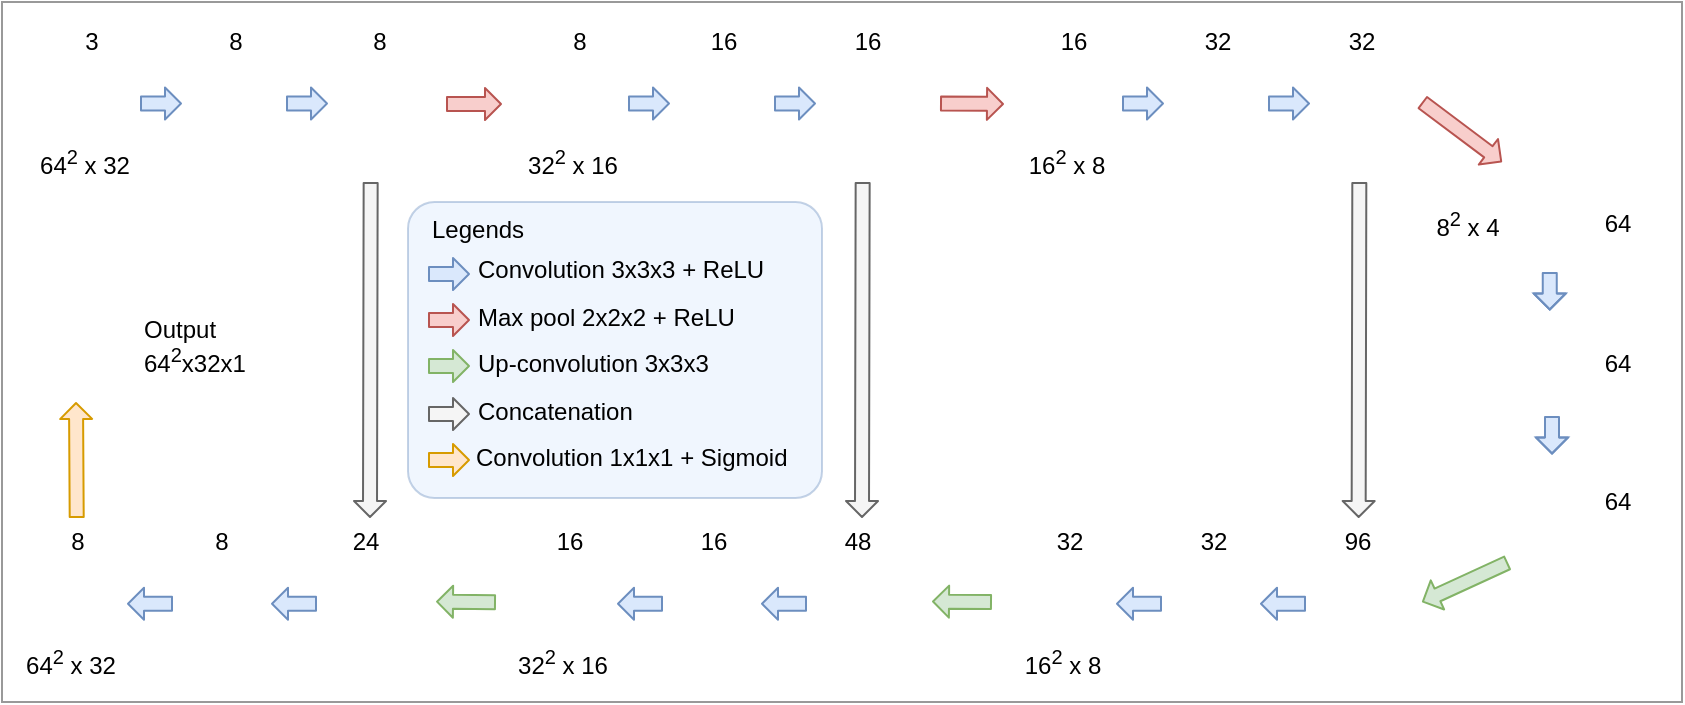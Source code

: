 <mxfile version="12.5.4" type="github"><diagram id="uk0_wyE1xXue0yGRrJO2" name="Page-1"><mxGraphModel dx="1091" dy="574" grid="1" gridSize="10" guides="1" tooltips="1" connect="1" arrows="1" fold="1" page="1" pageScale="1" pageWidth="850" pageHeight="1100" math="0" shadow="0"><root><mxCell id="0"/><mxCell id="1" parent="0"/><mxCell id="M9ZfS2S1-SAI0km-QN79-173" value="" style="rounded=0;whiteSpace=wrap;html=1;opacity=40;align=left;" vertex="1" parent="1"><mxGeometry x="30" y="50" width="840" height="350" as="geometry"/></mxCell><mxCell id="M9ZfS2S1-SAI0km-QN79-166" value="" style="rounded=1;whiteSpace=wrap;html=1;align=left;arcSize=9;fillColor=#dae8fc;strokeColor=#6c8ebf;opacity=40;" vertex="1" parent="1"><mxGeometry x="233" y="150" width="207" height="148" as="geometry"/></mxCell><mxCell id="M9ZfS2S1-SAI0km-QN79-8" value="" style="group" vertex="1" connectable="0" parent="1"><mxGeometry x="37" y="60" width="69" height="80" as="geometry"/></mxCell><mxCell id="M9ZfS2S1-SAI0km-QN79-2" value="" style="shape=image;html=1;verticalAlign=top;verticalLabelPosition=bottom;labelBackgroundColor=#ffffff;imageAspect=0;aspect=fixed;image=https://cdn1.iconfinder.com/data/icons/Momentum_MatteEntireSet/32/cube.png" vertex="1" parent="M9ZfS2S1-SAI0km-QN79-8"><mxGeometry x="16" y="20" width="42" height="42" as="geometry"/></mxCell><mxCell id="M9ZfS2S1-SAI0km-QN79-6" value="64&lt;sup&gt;2&lt;/sup&gt; x 32" style="text;html=1;strokeColor=none;fillColor=none;align=center;verticalAlign=middle;whiteSpace=wrap;rounded=0;" vertex="1" parent="M9ZfS2S1-SAI0km-QN79-8"><mxGeometry y="60" width="69" height="20" as="geometry"/></mxCell><mxCell id="M9ZfS2S1-SAI0km-QN79-7" value="3" style="text;html=1;strokeColor=none;fillColor=none;align=center;verticalAlign=middle;whiteSpace=wrap;rounded=0;" vertex="1" parent="M9ZfS2S1-SAI0km-QN79-8"><mxGeometry x="18" width="40" height="20" as="geometry"/></mxCell><mxCell id="M9ZfS2S1-SAI0km-QN79-9" value="" style="group" vertex="1" connectable="0" parent="1"><mxGeometry x="109" y="60" width="69" height="80" as="geometry"/></mxCell><mxCell id="M9ZfS2S1-SAI0km-QN79-10" value="" style="shape=image;html=1;verticalAlign=top;verticalLabelPosition=bottom;labelBackgroundColor=#ffffff;imageAspect=0;aspect=fixed;image=https://cdn1.iconfinder.com/data/icons/Momentum_MatteEntireSet/32/cube.png" vertex="1" parent="M9ZfS2S1-SAI0km-QN79-9"><mxGeometry x="16" y="20" width="42" height="42" as="geometry"/></mxCell><mxCell id="M9ZfS2S1-SAI0km-QN79-12" value="8" style="text;html=1;strokeColor=none;fillColor=none;align=center;verticalAlign=middle;whiteSpace=wrap;rounded=0;" vertex="1" parent="M9ZfS2S1-SAI0km-QN79-9"><mxGeometry x="18" width="40" height="20" as="geometry"/></mxCell><mxCell id="M9ZfS2S1-SAI0km-QN79-13" value="" style="group" vertex="1" connectable="0" parent="1"><mxGeometry x="181" y="60" width="69" height="80" as="geometry"/></mxCell><mxCell id="M9ZfS2S1-SAI0km-QN79-14" value="" style="shape=image;html=1;verticalAlign=top;verticalLabelPosition=bottom;labelBackgroundColor=#ffffff;imageAspect=0;aspect=fixed;image=https://cdn1.iconfinder.com/data/icons/Momentum_MatteEntireSet/32/cube.png" vertex="1" parent="M9ZfS2S1-SAI0km-QN79-13"><mxGeometry x="16" y="20" width="42" height="42" as="geometry"/></mxCell><mxCell id="M9ZfS2S1-SAI0km-QN79-15" value="8" style="text;html=1;strokeColor=none;fillColor=none;align=center;verticalAlign=middle;whiteSpace=wrap;rounded=0;" vertex="1" parent="M9ZfS2S1-SAI0km-QN79-13"><mxGeometry x="18" width="40" height="20" as="geometry"/></mxCell><mxCell id="M9ZfS2S1-SAI0km-QN79-106" value="" style="shape=flexArrow;endArrow=classic;html=1;endWidth=8;endSize=2.335;width=7;fillColor=#dae8fc;strokeColor=#6c8ebf;" edge="1" parent="M9ZfS2S1-SAI0km-QN79-13"><mxGeometry width="50" height="50" relative="1" as="geometry"><mxPoint x="-9" y="40.75" as="sourcePoint"/><mxPoint x="12" y="40.75" as="targetPoint"/></mxGeometry></mxCell><mxCell id="M9ZfS2S1-SAI0km-QN79-56" value="" style="group" vertex="1" connectable="0" parent="1"><mxGeometry x="30" y="310" width="69" height="80" as="geometry"/></mxCell><mxCell id="M9ZfS2S1-SAI0km-QN79-57" value="" style="shape=image;html=1;verticalAlign=top;verticalLabelPosition=bottom;labelBackgroundColor=#ffffff;imageAspect=0;aspect=fixed;image=https://cdn1.iconfinder.com/data/icons/Momentum_MatteEntireSet/32/cube.png" vertex="1" parent="M9ZfS2S1-SAI0km-QN79-56"><mxGeometry x="16" y="20" width="42" height="42" as="geometry"/></mxCell><mxCell id="M9ZfS2S1-SAI0km-QN79-58" value="64&lt;sup&gt;2&lt;/sup&gt; x 32" style="text;html=1;strokeColor=none;fillColor=none;align=center;verticalAlign=middle;whiteSpace=wrap;rounded=0;" vertex="1" parent="M9ZfS2S1-SAI0km-QN79-56"><mxGeometry y="60" width="69" height="20" as="geometry"/></mxCell><mxCell id="M9ZfS2S1-SAI0km-QN79-59" value="8" style="text;html=1;strokeColor=none;fillColor=none;align=center;verticalAlign=middle;whiteSpace=wrap;rounded=0;" vertex="1" parent="M9ZfS2S1-SAI0km-QN79-56"><mxGeometry x="18" width="40" height="20" as="geometry"/></mxCell><mxCell id="M9ZfS2S1-SAI0km-QN79-60" value="" style="group" vertex="1" connectable="0" parent="1"><mxGeometry x="102" y="310" width="69" height="80" as="geometry"/></mxCell><mxCell id="M9ZfS2S1-SAI0km-QN79-61" value="" style="shape=image;html=1;verticalAlign=top;verticalLabelPosition=bottom;labelBackgroundColor=#ffffff;imageAspect=0;aspect=fixed;image=https://cdn1.iconfinder.com/data/icons/Momentum_MatteEntireSet/32/cube.png" vertex="1" parent="M9ZfS2S1-SAI0km-QN79-60"><mxGeometry x="16" y="20" width="42" height="42" as="geometry"/></mxCell><mxCell id="M9ZfS2S1-SAI0km-QN79-62" value="8" style="text;html=1;strokeColor=none;fillColor=none;align=center;verticalAlign=middle;whiteSpace=wrap;rounded=0;" vertex="1" parent="M9ZfS2S1-SAI0km-QN79-60"><mxGeometry x="18" width="40" height="20" as="geometry"/></mxCell><mxCell id="M9ZfS2S1-SAI0km-QN79-147" value="" style="shape=flexArrow;endArrow=classic;html=1;endWidth=8;endSize=2.335;width=7;fillColor=#dae8fc;strokeColor=#6c8ebf;" edge="1" parent="M9ZfS2S1-SAI0km-QN79-60"><mxGeometry width="50" height="50" relative="1" as="geometry"><mxPoint x="13.5" y="40.88" as="sourcePoint"/><mxPoint x="-9.5" y="40.88" as="targetPoint"/></mxGeometry></mxCell><mxCell id="M9ZfS2S1-SAI0km-QN79-148" value="" style="shape=flexArrow;endArrow=classic;html=1;endWidth=8;endSize=2.335;width=7;fillColor=#dae8fc;strokeColor=#6c8ebf;" edge="1" parent="M9ZfS2S1-SAI0km-QN79-60"><mxGeometry width="50" height="50" relative="1" as="geometry"><mxPoint x="85.5" y="40.88" as="sourcePoint"/><mxPoint x="62.5" y="40.88" as="targetPoint"/></mxGeometry></mxCell><mxCell id="M9ZfS2S1-SAI0km-QN79-63" value="" style="group" vertex="1" connectable="0" parent="1"><mxGeometry x="174" y="310" width="69" height="80" as="geometry"/></mxCell><mxCell id="M9ZfS2S1-SAI0km-QN79-64" value="" style="shape=image;html=1;verticalAlign=top;verticalLabelPosition=bottom;labelBackgroundColor=#ffffff;imageAspect=0;aspect=fixed;image=https://cdn1.iconfinder.com/data/icons/Momentum_MatteEntireSet/32/cube.png" vertex="1" parent="M9ZfS2S1-SAI0km-QN79-63"><mxGeometry x="16" y="20" width="42" height="42" as="geometry"/></mxCell><mxCell id="M9ZfS2S1-SAI0km-QN79-65" value="24" style="text;html=1;strokeColor=none;fillColor=none;align=center;verticalAlign=middle;whiteSpace=wrap;rounded=0;" vertex="1" parent="M9ZfS2S1-SAI0km-QN79-63"><mxGeometry x="18" width="40" height="20" as="geometry"/></mxCell><mxCell id="M9ZfS2S1-SAI0km-QN79-66" value="" style="group" vertex="1" connectable="0" parent="1"><mxGeometry x="276" y="310" width="69" height="80" as="geometry"/></mxCell><mxCell id="M9ZfS2S1-SAI0km-QN79-67" value="" style="shape=image;html=1;verticalAlign=top;verticalLabelPosition=bottom;labelBackgroundColor=#ffffff;imageAspect=0;aspect=fixed;image=https://cdn1.iconfinder.com/data/icons/Momentum_MatteEntireSet/32/cube.png" vertex="1" parent="M9ZfS2S1-SAI0km-QN79-66"><mxGeometry x="16" y="20" width="42" height="42" as="geometry"/></mxCell><mxCell id="M9ZfS2S1-SAI0km-QN79-68" value="32&lt;sup&gt;2&lt;/sup&gt; x 16" style="text;html=1;strokeColor=none;fillColor=none;align=center;verticalAlign=middle;whiteSpace=wrap;rounded=0;" vertex="1" parent="M9ZfS2S1-SAI0km-QN79-66"><mxGeometry y="60" width="69" height="20" as="geometry"/></mxCell><mxCell id="M9ZfS2S1-SAI0km-QN79-69" value="16" style="text;html=1;strokeColor=none;fillColor=none;align=center;verticalAlign=middle;whiteSpace=wrap;rounded=0;" vertex="1" parent="M9ZfS2S1-SAI0km-QN79-66"><mxGeometry x="18" width="40" height="20" as="geometry"/></mxCell><mxCell id="M9ZfS2S1-SAI0km-QN79-70" value="" style="group" vertex="1" connectable="0" parent="1"><mxGeometry x="348" y="310" width="69" height="80" as="geometry"/></mxCell><mxCell id="M9ZfS2S1-SAI0km-QN79-71" value="" style="shape=image;html=1;verticalAlign=top;verticalLabelPosition=bottom;labelBackgroundColor=#ffffff;imageAspect=0;aspect=fixed;image=https://cdn1.iconfinder.com/data/icons/Momentum_MatteEntireSet/32/cube.png" vertex="1" parent="M9ZfS2S1-SAI0km-QN79-70"><mxGeometry x="16" y="20" width="42" height="42" as="geometry"/></mxCell><mxCell id="M9ZfS2S1-SAI0km-QN79-72" value="16" style="text;html=1;strokeColor=none;fillColor=none;align=center;verticalAlign=middle;whiteSpace=wrap;rounded=0;" vertex="1" parent="M9ZfS2S1-SAI0km-QN79-70"><mxGeometry x="18" width="40" height="20" as="geometry"/></mxCell><mxCell id="M9ZfS2S1-SAI0km-QN79-146" value="" style="shape=flexArrow;endArrow=classic;html=1;endWidth=8;endSize=2.335;width=7;fillColor=#dae8fc;strokeColor=#6c8ebf;" edge="1" parent="M9ZfS2S1-SAI0km-QN79-70"><mxGeometry width="50" height="50" relative="1" as="geometry"><mxPoint x="84.5" y="40.88" as="sourcePoint"/><mxPoint x="61.5" y="40.88" as="targetPoint"/></mxGeometry></mxCell><mxCell id="M9ZfS2S1-SAI0km-QN79-142" value="" style="shape=flexArrow;endArrow=classic;html=1;endWidth=8;endSize=2.335;width=7;fillColor=#dae8fc;strokeColor=#6c8ebf;" edge="1" parent="M9ZfS2S1-SAI0km-QN79-70"><mxGeometry width="50" height="50" relative="1" as="geometry"><mxPoint x="12.5" y="40.88" as="sourcePoint"/><mxPoint x="-10.5" y="40.88" as="targetPoint"/></mxGeometry></mxCell><mxCell id="M9ZfS2S1-SAI0km-QN79-73" value="" style="group" vertex="1" connectable="0" parent="1"><mxGeometry x="420" y="310" width="69" height="80" as="geometry"/></mxCell><mxCell id="M9ZfS2S1-SAI0km-QN79-74" value="" style="shape=image;html=1;verticalAlign=top;verticalLabelPosition=bottom;labelBackgroundColor=#ffffff;imageAspect=0;aspect=fixed;image=https://cdn1.iconfinder.com/data/icons/Momentum_MatteEntireSet/32/cube.png" vertex="1" parent="M9ZfS2S1-SAI0km-QN79-73"><mxGeometry x="16" y="20" width="42" height="42" as="geometry"/></mxCell><mxCell id="M9ZfS2S1-SAI0km-QN79-75" value="48" style="text;html=1;strokeColor=none;fillColor=none;align=center;verticalAlign=middle;whiteSpace=wrap;rounded=0;" vertex="1" parent="M9ZfS2S1-SAI0km-QN79-73"><mxGeometry x="18" width="40" height="20" as="geometry"/></mxCell><mxCell id="M9ZfS2S1-SAI0km-QN79-76" value="" style="group" vertex="1" connectable="0" parent="1"><mxGeometry x="526" y="310" width="69" height="80" as="geometry"/></mxCell><mxCell id="M9ZfS2S1-SAI0km-QN79-77" value="" style="shape=image;html=1;verticalAlign=top;verticalLabelPosition=bottom;labelBackgroundColor=#ffffff;imageAspect=0;aspect=fixed;image=https://cdn1.iconfinder.com/data/icons/Momentum_MatteEntireSet/32/cube.png" vertex="1" parent="M9ZfS2S1-SAI0km-QN79-76"><mxGeometry x="16" y="20" width="42" height="42" as="geometry"/></mxCell><mxCell id="M9ZfS2S1-SAI0km-QN79-78" value="16&lt;sup&gt;2&lt;/sup&gt; x 8" style="text;html=1;strokeColor=none;fillColor=none;align=center;verticalAlign=middle;whiteSpace=wrap;rounded=0;" vertex="1" parent="M9ZfS2S1-SAI0km-QN79-76"><mxGeometry y="60" width="69" height="20" as="geometry"/></mxCell><mxCell id="M9ZfS2S1-SAI0km-QN79-79" value="32" style="text;html=1;strokeColor=none;fillColor=none;align=center;verticalAlign=middle;whiteSpace=wrap;rounded=0;" vertex="1" parent="M9ZfS2S1-SAI0km-QN79-76"><mxGeometry x="18" width="40" height="20" as="geometry"/></mxCell><mxCell id="M9ZfS2S1-SAI0km-QN79-80" value="" style="group" vertex="1" connectable="0" parent="1"><mxGeometry x="598" y="310" width="69" height="80" as="geometry"/></mxCell><mxCell id="M9ZfS2S1-SAI0km-QN79-81" value="" style="shape=image;html=1;verticalAlign=top;verticalLabelPosition=bottom;labelBackgroundColor=#ffffff;imageAspect=0;aspect=fixed;image=https://cdn1.iconfinder.com/data/icons/Momentum_MatteEntireSet/32/cube.png" vertex="1" parent="M9ZfS2S1-SAI0km-QN79-80"><mxGeometry x="16" y="20" width="42" height="42" as="geometry"/></mxCell><mxCell id="M9ZfS2S1-SAI0km-QN79-82" value="32" style="text;html=1;strokeColor=none;fillColor=none;align=center;verticalAlign=middle;whiteSpace=wrap;rounded=0;" vertex="1" parent="M9ZfS2S1-SAI0km-QN79-80"><mxGeometry x="18" width="40" height="20" as="geometry"/></mxCell><mxCell id="M9ZfS2S1-SAI0km-QN79-136" value="" style="shape=flexArrow;endArrow=classic;html=1;endWidth=8;endSize=2.335;width=7;fillColor=#dae8fc;strokeColor=#6c8ebf;" edge="1" parent="M9ZfS2S1-SAI0km-QN79-80"><mxGeometry width="50" height="50" relative="1" as="geometry"><mxPoint x="12" y="40.88" as="sourcePoint"/><mxPoint x="-11" y="40.88" as="targetPoint"/></mxGeometry></mxCell><mxCell id="M9ZfS2S1-SAI0km-QN79-83" value="" style="group" vertex="1" connectable="0" parent="1"><mxGeometry x="670" y="310" width="69" height="80" as="geometry"/></mxCell><mxCell id="M9ZfS2S1-SAI0km-QN79-84" value="" style="shape=image;html=1;verticalAlign=top;verticalLabelPosition=bottom;labelBackgroundColor=#ffffff;imageAspect=0;aspect=fixed;image=https://cdn1.iconfinder.com/data/icons/Momentum_MatteEntireSet/32/cube.png" vertex="1" parent="M9ZfS2S1-SAI0km-QN79-83"><mxGeometry x="16" y="20" width="42" height="42" as="geometry"/></mxCell><mxCell id="M9ZfS2S1-SAI0km-QN79-85" value="96" style="text;html=1;strokeColor=none;fillColor=none;align=center;verticalAlign=middle;whiteSpace=wrap;rounded=0;" vertex="1" parent="M9ZfS2S1-SAI0km-QN79-83"><mxGeometry x="18" width="40" height="20" as="geometry"/></mxCell><mxCell id="M9ZfS2S1-SAI0km-QN79-135" value="" style="shape=flexArrow;endArrow=classic;html=1;endWidth=8;endSize=2.335;width=7;fillColor=#dae8fc;strokeColor=#6c8ebf;" edge="1" parent="M9ZfS2S1-SAI0km-QN79-83"><mxGeometry width="50" height="50" relative="1" as="geometry"><mxPoint x="12" y="40.88" as="sourcePoint"/><mxPoint x="-11" y="40.88" as="targetPoint"/></mxGeometry></mxCell><mxCell id="M9ZfS2S1-SAI0km-QN79-96" value="" style="shape=image;html=1;verticalAlign=top;verticalLabelPosition=bottom;labelBackgroundColor=#ffffff;imageAspect=0;aspect=fixed;image=https://cdn1.iconfinder.com/data/icons/Momentum_MatteEntireSet/32/cube.png" vertex="1" parent="1"><mxGeometry x="783" y="140" width="42" height="42" as="geometry"/></mxCell><mxCell id="M9ZfS2S1-SAI0km-QN79-98" value="" style="shape=image;html=1;verticalAlign=top;verticalLabelPosition=bottom;labelBackgroundColor=#ffffff;imageAspect=0;aspect=fixed;image=https://cdn1.iconfinder.com/data/icons/Momentum_MatteEntireSet/32/cube.png" vertex="1" parent="1"><mxGeometry x="783" y="210" width="42" height="42" as="geometry"/></mxCell><mxCell id="M9ZfS2S1-SAI0km-QN79-100" value="" style="shape=image;html=1;verticalAlign=top;verticalLabelPosition=bottom;labelBackgroundColor=#ffffff;imageAspect=0;aspect=fixed;image=https://cdn1.iconfinder.com/data/icons/Momentum_MatteEntireSet/32/cube.png" vertex="1" parent="1"><mxGeometry x="783" y="280" width="42" height="42" as="geometry"/></mxCell><mxCell id="M9ZfS2S1-SAI0km-QN79-102" value="8&lt;sup&gt;2&lt;/sup&gt; x 4" style="text;html=1;strokeColor=none;fillColor=none;align=center;verticalAlign=middle;whiteSpace=wrap;rounded=0;" vertex="1" parent="1"><mxGeometry x="743" y="151" width="40" height="20" as="geometry"/></mxCell><mxCell id="M9ZfS2S1-SAI0km-QN79-103" value="64" style="text;html=1;strokeColor=none;fillColor=none;align=center;verticalAlign=middle;whiteSpace=wrap;rounded=0;" vertex="1" parent="1"><mxGeometry x="818" y="151" width="40" height="20" as="geometry"/></mxCell><mxCell id="M9ZfS2S1-SAI0km-QN79-104" value="64" style="text;html=1;strokeColor=none;fillColor=none;align=center;verticalAlign=middle;whiteSpace=wrap;rounded=0;" vertex="1" parent="1"><mxGeometry x="818" y="221" width="40" height="20" as="geometry"/></mxCell><mxCell id="M9ZfS2S1-SAI0km-QN79-105" value="64" style="text;html=1;strokeColor=none;fillColor=none;align=center;verticalAlign=middle;whiteSpace=wrap;rounded=0;" vertex="1" parent="1"><mxGeometry x="818" y="290" width="40" height="20" as="geometry"/></mxCell><mxCell id="M9ZfS2S1-SAI0km-QN79-107" value="" style="shape=flexArrow;endArrow=classic;html=1;endWidth=8;endSize=2.335;width=7;fillColor=#dae8fc;strokeColor=#6c8ebf;" edge="1" parent="1"><mxGeometry width="50" height="50" relative="1" as="geometry"><mxPoint x="99" y="100.75" as="sourcePoint"/><mxPoint x="120" y="100.75" as="targetPoint"/></mxGeometry></mxCell><mxCell id="M9ZfS2S1-SAI0km-QN79-108" value="" style="shape=flexArrow;endArrow=classic;html=1;endWidth=8;endSize=2.335;width=7;fillColor=#f8cecc;strokeColor=#b85450;" edge="1" parent="1"><mxGeometry width="50" height="50" relative="1" as="geometry"><mxPoint x="252" y="101" as="sourcePoint"/><mxPoint x="280" y="101" as="targetPoint"/></mxGeometry></mxCell><mxCell id="M9ZfS2S1-SAI0km-QN79-109" value="" style="group" vertex="1" connectable="0" parent="1"><mxGeometry x="270" y="60" width="69" height="80" as="geometry"/></mxCell><mxCell id="M9ZfS2S1-SAI0km-QN79-110" value="" style="shape=image;html=1;verticalAlign=top;verticalLabelPosition=bottom;labelBackgroundColor=#ffffff;imageAspect=0;aspect=fixed;image=https://cdn1.iconfinder.com/data/icons/Momentum_MatteEntireSet/32/cube.png" vertex="1" parent="M9ZfS2S1-SAI0km-QN79-109"><mxGeometry x="27" y="20" width="42" height="42" as="geometry"/></mxCell><mxCell id="M9ZfS2S1-SAI0km-QN79-111" value="32&lt;sup&gt;2&lt;/sup&gt; x 16" style="text;html=1;strokeColor=none;fillColor=none;align=center;verticalAlign=middle;whiteSpace=wrap;rounded=0;" vertex="1" parent="M9ZfS2S1-SAI0km-QN79-109"><mxGeometry x="11" y="60" width="69" height="20" as="geometry"/></mxCell><mxCell id="M9ZfS2S1-SAI0km-QN79-112" value="8" style="text;html=1;strokeColor=none;fillColor=none;align=center;verticalAlign=middle;whiteSpace=wrap;rounded=0;" vertex="1" parent="M9ZfS2S1-SAI0km-QN79-109"><mxGeometry x="29" width="40" height="20" as="geometry"/></mxCell><mxCell id="M9ZfS2S1-SAI0km-QN79-113" value="" style="group" vertex="1" connectable="0" parent="1"><mxGeometry x="353" y="60" width="69" height="80" as="geometry"/></mxCell><mxCell id="M9ZfS2S1-SAI0km-QN79-114" value="" style="shape=image;html=1;verticalAlign=top;verticalLabelPosition=bottom;labelBackgroundColor=#ffffff;imageAspect=0;aspect=fixed;image=https://cdn1.iconfinder.com/data/icons/Momentum_MatteEntireSet/32/cube.png" vertex="1" parent="M9ZfS2S1-SAI0km-QN79-113"><mxGeometry x="16" y="20" width="42" height="42" as="geometry"/></mxCell><mxCell id="M9ZfS2S1-SAI0km-QN79-115" value="16" style="text;html=1;strokeColor=none;fillColor=none;align=center;verticalAlign=middle;whiteSpace=wrap;rounded=0;" vertex="1" parent="M9ZfS2S1-SAI0km-QN79-113"><mxGeometry x="18" width="40" height="20" as="geometry"/></mxCell><mxCell id="M9ZfS2S1-SAI0km-QN79-116" value="" style="group" vertex="1" connectable="0" parent="1"><mxGeometry x="425" y="60" width="69" height="80" as="geometry"/></mxCell><mxCell id="M9ZfS2S1-SAI0km-QN79-117" value="" style="shape=image;html=1;verticalAlign=top;verticalLabelPosition=bottom;labelBackgroundColor=#ffffff;imageAspect=0;aspect=fixed;image=https://cdn1.iconfinder.com/data/icons/Momentum_MatteEntireSet/32/cube.png" vertex="1" parent="M9ZfS2S1-SAI0km-QN79-116"><mxGeometry x="16" y="20" width="42" height="42" as="geometry"/></mxCell><mxCell id="M9ZfS2S1-SAI0km-QN79-118" value="16" style="text;html=1;strokeColor=none;fillColor=none;align=center;verticalAlign=middle;whiteSpace=wrap;rounded=0;" vertex="1" parent="M9ZfS2S1-SAI0km-QN79-116"><mxGeometry x="18" width="40" height="20" as="geometry"/></mxCell><mxCell id="M9ZfS2S1-SAI0km-QN79-119" value="" style="shape=flexArrow;endArrow=classic;html=1;endWidth=8;endSize=2.335;width=7;fillColor=#dae8fc;strokeColor=#6c8ebf;" edge="1" parent="M9ZfS2S1-SAI0km-QN79-116"><mxGeometry width="50" height="50" relative="1" as="geometry"><mxPoint x="-9" y="40.75" as="sourcePoint"/><mxPoint x="12" y="40.75" as="targetPoint"/></mxGeometry></mxCell><mxCell id="M9ZfS2S1-SAI0km-QN79-120" value="" style="shape=flexArrow;endArrow=classic;html=1;endWidth=8;endSize=2.335;width=7;fillColor=#dae8fc;strokeColor=#6c8ebf;" edge="1" parent="1"><mxGeometry width="50" height="50" relative="1" as="geometry"><mxPoint x="343" y="100.75" as="sourcePoint"/><mxPoint x="364" y="100.75" as="targetPoint"/></mxGeometry></mxCell><mxCell id="M9ZfS2S1-SAI0km-QN79-121" value="" style="shape=flexArrow;endArrow=classic;html=1;endWidth=8;endSize=2.335;width=7;fillColor=#f8cecc;strokeColor=#b85450;" edge="1" parent="1"><mxGeometry width="50" height="50" relative="1" as="geometry"><mxPoint x="499" y="100.75" as="sourcePoint"/><mxPoint x="531" y="101" as="targetPoint"/></mxGeometry></mxCell><mxCell id="M9ZfS2S1-SAI0km-QN79-122" value="" style="group" vertex="1" connectable="0" parent="1"><mxGeometry x="520" y="60" width="69" height="80" as="geometry"/></mxCell><mxCell id="M9ZfS2S1-SAI0km-QN79-123" value="" style="shape=image;html=1;verticalAlign=top;verticalLabelPosition=bottom;labelBackgroundColor=#ffffff;imageAspect=0;aspect=fixed;image=https://cdn1.iconfinder.com/data/icons/Momentum_MatteEntireSet/32/cube.png" vertex="1" parent="M9ZfS2S1-SAI0km-QN79-122"><mxGeometry x="24" y="20" width="42" height="42" as="geometry"/></mxCell><mxCell id="M9ZfS2S1-SAI0km-QN79-124" value="16&lt;sup&gt;2&lt;/sup&gt; x 8" style="text;html=1;strokeColor=none;fillColor=none;align=center;verticalAlign=middle;whiteSpace=wrap;rounded=0;" vertex="1" parent="M9ZfS2S1-SAI0km-QN79-122"><mxGeometry x="8" y="60" width="69" height="20" as="geometry"/></mxCell><mxCell id="M9ZfS2S1-SAI0km-QN79-125" value="16" style="text;html=1;strokeColor=none;fillColor=none;align=center;verticalAlign=middle;whiteSpace=wrap;rounded=0;" vertex="1" parent="M9ZfS2S1-SAI0km-QN79-122"><mxGeometry x="26" width="40" height="20" as="geometry"/></mxCell><mxCell id="M9ZfS2S1-SAI0km-QN79-126" value="" style="group" vertex="1" connectable="0" parent="1"><mxGeometry x="600" y="60" width="69" height="80" as="geometry"/></mxCell><mxCell id="M9ZfS2S1-SAI0km-QN79-127" value="" style="shape=image;html=1;verticalAlign=top;verticalLabelPosition=bottom;labelBackgroundColor=#ffffff;imageAspect=0;aspect=fixed;image=https://cdn1.iconfinder.com/data/icons/Momentum_MatteEntireSet/32/cube.png" vertex="1" parent="M9ZfS2S1-SAI0km-QN79-126"><mxGeometry x="16" y="20" width="42" height="42" as="geometry"/></mxCell><mxCell id="M9ZfS2S1-SAI0km-QN79-128" value="32" style="text;html=1;strokeColor=none;fillColor=none;align=center;verticalAlign=middle;whiteSpace=wrap;rounded=0;" vertex="1" parent="M9ZfS2S1-SAI0km-QN79-126"><mxGeometry x="18" width="40" height="20" as="geometry"/></mxCell><mxCell id="M9ZfS2S1-SAI0km-QN79-129" value="" style="group" vertex="1" connectable="0" parent="1"><mxGeometry x="664" y="60" width="69" height="80" as="geometry"/></mxCell><mxCell id="M9ZfS2S1-SAI0km-QN79-130" value="" style="shape=image;html=1;verticalAlign=top;verticalLabelPosition=bottom;labelBackgroundColor=#ffffff;imageAspect=0;aspect=fixed;image=https://cdn1.iconfinder.com/data/icons/Momentum_MatteEntireSet/32/cube.png" vertex="1" parent="M9ZfS2S1-SAI0km-QN79-129"><mxGeometry x="24" y="20" width="42" height="42" as="geometry"/></mxCell><mxCell id="M9ZfS2S1-SAI0km-QN79-131" value="32" style="text;html=1;strokeColor=none;fillColor=none;align=center;verticalAlign=middle;whiteSpace=wrap;rounded=0;" vertex="1" parent="M9ZfS2S1-SAI0km-QN79-129"><mxGeometry x="26" width="40" height="20" as="geometry"/></mxCell><mxCell id="M9ZfS2S1-SAI0km-QN79-132" value="" style="shape=flexArrow;endArrow=classic;html=1;endWidth=8;endSize=2.335;width=7;fillColor=#dae8fc;strokeColor=#6c8ebf;" edge="1" parent="M9ZfS2S1-SAI0km-QN79-129"><mxGeometry width="50" height="50" relative="1" as="geometry"><mxPoint x="-1" y="40.75" as="sourcePoint"/><mxPoint x="20" y="40.75" as="targetPoint"/></mxGeometry></mxCell><mxCell id="M9ZfS2S1-SAI0km-QN79-133" value="" style="shape=flexArrow;endArrow=classic;html=1;endWidth=8;endSize=2.335;width=7;fillColor=#dae8fc;strokeColor=#6c8ebf;" edge="1" parent="1"><mxGeometry width="50" height="50" relative="1" as="geometry"><mxPoint x="590" y="100.75" as="sourcePoint"/><mxPoint x="611" y="100.75" as="targetPoint"/></mxGeometry></mxCell><mxCell id="M9ZfS2S1-SAI0km-QN79-134" value="" style="shape=flexArrow;endArrow=classic;html=1;endWidth=8;endSize=2.335;width=7;fillColor=#f8cecc;strokeColor=#b85450;" edge="1" parent="1"><mxGeometry width="50" height="50" relative="1" as="geometry"><mxPoint x="740" y="100" as="sourcePoint"/><mxPoint x="780" y="130" as="targetPoint"/></mxGeometry></mxCell><mxCell id="M9ZfS2S1-SAI0km-QN79-137" value="" style="shape=flexArrow;endArrow=classic;html=1;endWidth=8;endSize=2.335;width=7;fillColor=#d5e8d4;strokeColor=#82b366;" edge="1" parent="1"><mxGeometry width="50" height="50" relative="1" as="geometry"><mxPoint x="525" y="350" as="sourcePoint"/><mxPoint x="495" y="349.75" as="targetPoint"/></mxGeometry></mxCell><mxCell id="M9ZfS2S1-SAI0km-QN79-138" value="" style="shape=flexArrow;endArrow=classic;html=1;endWidth=8;endSize=2.335;width=7;fillColor=#d5e8d4;strokeColor=#82b366;" edge="1" parent="1"><mxGeometry width="50" height="50" relative="1" as="geometry"><mxPoint x="277" y="350.08" as="sourcePoint"/><mxPoint x="247" y="349.83" as="targetPoint"/></mxGeometry></mxCell><mxCell id="M9ZfS2S1-SAI0km-QN79-139" value="" style="shape=flexArrow;endArrow=classic;html=1;endWidth=8;endSize=2.335;width=7;fillColor=#d5e8d4;strokeColor=#82b366;" edge="1" parent="1"><mxGeometry width="50" height="50" relative="1" as="geometry"><mxPoint x="783" y="330.25" as="sourcePoint"/><mxPoint x="740" y="350" as="targetPoint"/></mxGeometry></mxCell><mxCell id="M9ZfS2S1-SAI0km-QN79-140" value="" style="shape=flexArrow;endArrow=classic;html=1;endWidth=8;endSize=2.335;width=7;fillColor=#dae8fc;strokeColor=#6c8ebf;entryX=0.405;entryY=-0.018;entryDx=0;entryDy=0;entryPerimeter=0;" edge="1" parent="1"><mxGeometry width="50" height="50" relative="1" as="geometry"><mxPoint x="805" y="257" as="sourcePoint"/><mxPoint x="805.01" y="276.244" as="targetPoint"/><Array as="points"><mxPoint x="805" y="267"/></Array></mxGeometry></mxCell><mxCell id="M9ZfS2S1-SAI0km-QN79-141" value="" style="shape=flexArrow;endArrow=classic;html=1;endWidth=8;endSize=2.335;width=7;fillColor=#dae8fc;strokeColor=#6c8ebf;entryX=0.405;entryY=-0.018;entryDx=0;entryDy=0;entryPerimeter=0;" edge="1" parent="1"><mxGeometry width="50" height="50" relative="1" as="geometry"><mxPoint x="803.88" y="185" as="sourcePoint"/><mxPoint x="803.89" y="204.244" as="targetPoint"/><Array as="points"><mxPoint x="803.88" y="195"/></Array></mxGeometry></mxCell><mxCell id="M9ZfS2S1-SAI0km-QN79-150" value="" style="shape=flexArrow;endArrow=classic;html=1;endWidth=8;endSize=2.335;width=7;fillColor=#f5f5f5;strokeColor=#666666;" edge="1" parent="1"><mxGeometry width="50" height="50" relative="1" as="geometry"><mxPoint x="708.66" y="140" as="sourcePoint"/><mxPoint x="708.33" y="308" as="targetPoint"/></mxGeometry></mxCell><mxCell id="M9ZfS2S1-SAI0km-QN79-151" value="" style="shape=flexArrow;endArrow=classic;html=1;endWidth=8;endSize=2.335;width=7;fillColor=#f5f5f5;strokeColor=#666666;" edge="1" parent="1"><mxGeometry width="50" height="50" relative="1" as="geometry"><mxPoint x="460.33" y="140" as="sourcePoint"/><mxPoint x="460.0" y="308" as="targetPoint"/></mxGeometry></mxCell><mxCell id="M9ZfS2S1-SAI0km-QN79-153" value="" style="shape=flexArrow;endArrow=classic;html=1;endWidth=8;endSize=2.335;width=7;fillColor=#f5f5f5;strokeColor=#666666;" edge="1" parent="1"><mxGeometry width="50" height="50" relative="1" as="geometry"><mxPoint x="214.33" y="140" as="sourcePoint"/><mxPoint x="214" y="308" as="targetPoint"/></mxGeometry></mxCell><mxCell id="M9ZfS2S1-SAI0km-QN79-155" value="" style="shape=flexArrow;endArrow=classic;html=1;endWidth=8;endSize=2.335;width=7;fillColor=#dae8fc;strokeColor=#6c8ebf;" edge="1" parent="1"><mxGeometry width="50" height="50" relative="1" as="geometry"><mxPoint x="243" y="186" as="sourcePoint"/><mxPoint x="264" y="186" as="targetPoint"/></mxGeometry></mxCell><mxCell id="M9ZfS2S1-SAI0km-QN79-156" value="" style="shape=flexArrow;endArrow=classic;html=1;endWidth=8;endSize=2.335;width=7;fillColor=#f8cecc;strokeColor=#b85450;" edge="1" parent="1"><mxGeometry width="50" height="50" relative="1" as="geometry"><mxPoint x="243" y="209" as="sourcePoint"/><mxPoint x="264" y="209" as="targetPoint"/></mxGeometry></mxCell><mxCell id="M9ZfS2S1-SAI0km-QN79-157" value="" style="shape=flexArrow;endArrow=classic;html=1;endWidth=8;endSize=2.335;width=7;fillColor=#d5e8d4;strokeColor=#82b366;" edge="1" parent="1"><mxGeometry width="50" height="50" relative="1" as="geometry"><mxPoint x="243" y="232" as="sourcePoint"/><mxPoint x="264" y="232" as="targetPoint"/></mxGeometry></mxCell><mxCell id="M9ZfS2S1-SAI0km-QN79-158" value="" style="shape=flexArrow;endArrow=classic;html=1;endWidth=8;endSize=2.335;width=7;fillColor=#f5f5f5;strokeColor=#666666;" edge="1" parent="1"><mxGeometry width="50" height="50" relative="1" as="geometry"><mxPoint x="243" y="256" as="sourcePoint"/><mxPoint x="264" y="256" as="targetPoint"/></mxGeometry></mxCell><mxCell id="M9ZfS2S1-SAI0km-QN79-159" value="Convolution 3x3x3 + ReLU" style="text;html=1;strokeColor=none;fillColor=none;align=left;verticalAlign=middle;whiteSpace=wrap;rounded=0;" vertex="1" parent="1"><mxGeometry x="265.5" y="174" width="162.5" height="20" as="geometry"/></mxCell><mxCell id="M9ZfS2S1-SAI0km-QN79-160" value="Max pool 2x2x2 + ReLU" style="text;html=1;strokeColor=none;fillColor=none;align=left;verticalAlign=middle;whiteSpace=wrap;rounded=0;" vertex="1" parent="1"><mxGeometry x="265.5" y="198" width="162.5" height="20" as="geometry"/></mxCell><mxCell id="M9ZfS2S1-SAI0km-QN79-161" value="Up-convolution 3x3x3" style="text;html=1;strokeColor=none;fillColor=none;align=left;verticalAlign=middle;whiteSpace=wrap;rounded=0;" vertex="1" parent="1"><mxGeometry x="265.5" y="221" width="177.5" height="20" as="geometry"/></mxCell><mxCell id="M9ZfS2S1-SAI0km-QN79-162" value="Concatenation" style="text;html=1;strokeColor=none;fillColor=none;align=left;verticalAlign=middle;whiteSpace=wrap;rounded=0;" vertex="1" parent="1"><mxGeometry x="265.5" y="245" width="177.5" height="20" as="geometry"/></mxCell><mxCell id="M9ZfS2S1-SAI0km-QN79-163" value="Legends" style="text;html=1;strokeColor=none;fillColor=none;align=left;verticalAlign=middle;whiteSpace=wrap;rounded=0;" vertex="1" parent="1"><mxGeometry x="243" y="154" width="162.5" height="20" as="geometry"/></mxCell><mxCell id="M9ZfS2S1-SAI0km-QN79-164" value="" style="shape=flexArrow;endArrow=classic;html=1;endWidth=8;endSize=2.335;width=7;fillColor=#ffe6cc;strokeColor=#d79b00;" edge="1" parent="1"><mxGeometry width="50" height="50" relative="1" as="geometry"><mxPoint x="243" y="279" as="sourcePoint"/><mxPoint x="264" y="279" as="targetPoint"/></mxGeometry></mxCell><mxCell id="M9ZfS2S1-SAI0km-QN79-165" value="Convolution 1x1x1 + Sigmoid" style="text;html=1;strokeColor=none;fillColor=none;align=left;verticalAlign=middle;whiteSpace=wrap;rounded=0;" vertex="1" parent="1"><mxGeometry x="264.5" y="268" width="162.5" height="20" as="geometry"/></mxCell><mxCell id="M9ZfS2S1-SAI0km-QN79-167" value="" style="shape=flexArrow;endArrow=classic;html=1;endWidth=8;endSize=2.335;width=7;fillColor=#ffe6cc;strokeColor=#d79b00;" edge="1" parent="1"><mxGeometry width="50" height="50" relative="1" as="geometry"><mxPoint x="67.36" y="308" as="sourcePoint"/><mxPoint x="67" y="250" as="targetPoint"/></mxGeometry></mxCell><mxCell id="M9ZfS2S1-SAI0km-QN79-168" value="" style="group" vertex="1" connectable="0" parent="1"><mxGeometry x="32" y="185" width="69" height="80" as="geometry"/></mxCell><mxCell id="M9ZfS2S1-SAI0km-QN79-169" value="" style="shape=image;html=1;verticalAlign=top;verticalLabelPosition=bottom;labelBackgroundColor=#ffffff;imageAspect=0;aspect=fixed;image=https://cdn1.iconfinder.com/data/icons/Momentum_MatteEntireSet/32/cube.png" vertex="1" parent="M9ZfS2S1-SAI0km-QN79-168"><mxGeometry x="16" y="20" width="42" height="42" as="geometry"/></mxCell><mxCell id="M9ZfS2S1-SAI0km-QN79-172" value="Output&lt;br&gt;64&lt;sup&gt;2&lt;/sup&gt;x32x1" style="text;html=1;strokeColor=none;fillColor=none;align=left;verticalAlign=middle;whiteSpace=wrap;rounded=0;opacity=40;" vertex="1" parent="1"><mxGeometry x="99" y="201" width="78" height="42" as="geometry"/></mxCell></root></mxGraphModel></diagram></mxfile>